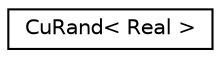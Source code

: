 digraph "Graphical Class Hierarchy"
{
  edge [fontname="Helvetica",fontsize="10",labelfontname="Helvetica",labelfontsize="10"];
  node [fontname="Helvetica",fontsize="10",shape=record];
  rankdir="LR";
  Node0 [label="CuRand\< Real \>",height=0.2,width=0.4,color="black", fillcolor="white", style="filled",URL="$classkaldi_1_1CuRand.html"];
}
